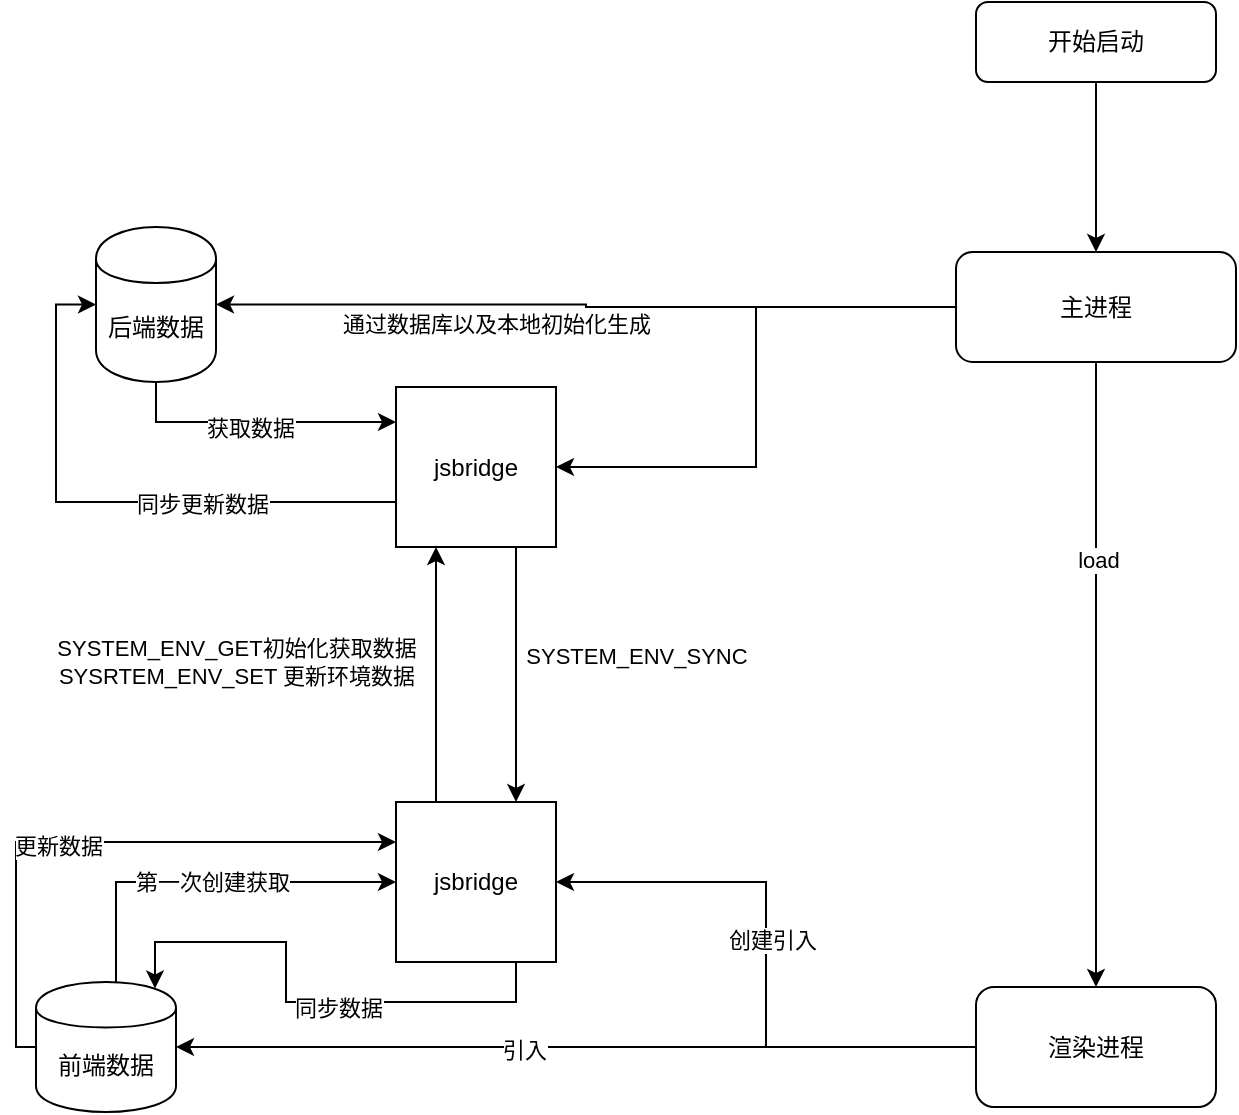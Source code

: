 <mxfile version="14.7.6" type="github">
  <diagram id="C5RBs43oDa-KdzZeNtuy" name="Page-1">
    <mxGraphModel dx="1426" dy="769" grid="1" gridSize="10" guides="1" tooltips="1" connect="1" arrows="1" fold="1" page="1" pageScale="1" pageWidth="3300" pageHeight="4681" math="0" shadow="0">
      <root>
        <mxCell id="WIyWlLk6GJQsqaUBKTNV-0" />
        <mxCell id="WIyWlLk6GJQsqaUBKTNV-1" parent="WIyWlLk6GJQsqaUBKTNV-0" />
        <mxCell id="ZswmSur_MUluE2RUJ2E8-3" value="" style="edgeStyle=orthogonalEdgeStyle;rounded=0;orthogonalLoop=1;jettySize=auto;html=1;" edge="1" parent="WIyWlLk6GJQsqaUBKTNV-1" source="WIyWlLk6GJQsqaUBKTNV-3" target="ZswmSur_MUluE2RUJ2E8-2">
          <mxGeometry relative="1" as="geometry" />
        </mxCell>
        <mxCell id="WIyWlLk6GJQsqaUBKTNV-3" value="开始启动" style="rounded=1;whiteSpace=wrap;html=1;fontSize=12;glass=0;strokeWidth=1;shadow=0;" parent="WIyWlLk6GJQsqaUBKTNV-1" vertex="1">
          <mxGeometry x="590" y="110" width="120" height="40" as="geometry" />
        </mxCell>
        <mxCell id="ZswmSur_MUluE2RUJ2E8-9" value="" style="edgeStyle=orthogonalEdgeStyle;rounded=0;orthogonalLoop=1;jettySize=auto;html=1;" edge="1" parent="WIyWlLk6GJQsqaUBKTNV-1" source="ZswmSur_MUluE2RUJ2E8-2" target="ZswmSur_MUluE2RUJ2E8-8">
          <mxGeometry relative="1" as="geometry" />
        </mxCell>
        <mxCell id="ZswmSur_MUluE2RUJ2E8-10" value="通过数据库以及本地初始化生成" style="edgeLabel;html=1;align=center;verticalAlign=middle;resizable=0;points=[];" vertex="1" connectable="0" parent="ZswmSur_MUluE2RUJ2E8-9">
          <mxGeometry x="-0.191" y="-1" relative="1" as="geometry">
            <mxPoint x="-80" y="9" as="offset" />
          </mxGeometry>
        </mxCell>
        <mxCell id="ZswmSur_MUluE2RUJ2E8-15" style="edgeStyle=orthogonalEdgeStyle;rounded=0;orthogonalLoop=1;jettySize=auto;html=1;entryX=0.5;entryY=0;entryDx=0;entryDy=0;" edge="1" parent="WIyWlLk6GJQsqaUBKTNV-1" source="ZswmSur_MUluE2RUJ2E8-2" target="ZswmSur_MUluE2RUJ2E8-11">
          <mxGeometry relative="1" as="geometry" />
        </mxCell>
        <mxCell id="ZswmSur_MUluE2RUJ2E8-16" value="load" style="edgeLabel;html=1;align=center;verticalAlign=middle;resizable=0;points=[];" vertex="1" connectable="0" parent="ZswmSur_MUluE2RUJ2E8-15">
          <mxGeometry x="-0.371" y="1" relative="1" as="geometry">
            <mxPoint as="offset" />
          </mxGeometry>
        </mxCell>
        <mxCell id="ZswmSur_MUluE2RUJ2E8-25" style="edgeStyle=orthogonalEdgeStyle;rounded=0;orthogonalLoop=1;jettySize=auto;html=1;entryX=1;entryY=0.5;entryDx=0;entryDy=0;" edge="1" parent="WIyWlLk6GJQsqaUBKTNV-1" source="ZswmSur_MUluE2RUJ2E8-2" target="ZswmSur_MUluE2RUJ2E8-21">
          <mxGeometry relative="1" as="geometry" />
        </mxCell>
        <mxCell id="ZswmSur_MUluE2RUJ2E8-2" value="主进程" style="whiteSpace=wrap;html=1;rounded=1;shadow=0;strokeWidth=1;glass=0;" vertex="1" parent="WIyWlLk6GJQsqaUBKTNV-1">
          <mxGeometry x="580" y="235" width="140" height="55" as="geometry" />
        </mxCell>
        <mxCell id="ZswmSur_MUluE2RUJ2E8-46" style="edgeStyle=orthogonalEdgeStyle;rounded=0;orthogonalLoop=1;jettySize=auto;html=1;" edge="1" parent="WIyWlLk6GJQsqaUBKTNV-1" source="ZswmSur_MUluE2RUJ2E8-8" target="ZswmSur_MUluE2RUJ2E8-21">
          <mxGeometry relative="1" as="geometry">
            <Array as="points">
              <mxPoint x="180" y="320" />
            </Array>
          </mxGeometry>
        </mxCell>
        <mxCell id="ZswmSur_MUluE2RUJ2E8-47" value="获取数据" style="edgeLabel;html=1;align=center;verticalAlign=middle;resizable=0;points=[];" vertex="1" connectable="0" parent="ZswmSur_MUluE2RUJ2E8-46">
          <mxGeometry x="-0.043" y="-3" relative="1" as="geometry">
            <mxPoint as="offset" />
          </mxGeometry>
        </mxCell>
        <mxCell id="ZswmSur_MUluE2RUJ2E8-8" value="后端数据" style="shape=cylinder;whiteSpace=wrap;html=1;boundedLbl=1;backgroundOutline=1;rounded=1;shadow=0;strokeWidth=1;glass=0;" vertex="1" parent="WIyWlLk6GJQsqaUBKTNV-1">
          <mxGeometry x="150" y="222.5" width="60" height="77.5" as="geometry" />
        </mxCell>
        <mxCell id="ZswmSur_MUluE2RUJ2E8-23" style="edgeStyle=orthogonalEdgeStyle;rounded=0;orthogonalLoop=1;jettySize=auto;html=1;entryX=1;entryY=0.5;entryDx=0;entryDy=0;" edge="1" parent="WIyWlLk6GJQsqaUBKTNV-1" source="ZswmSur_MUluE2RUJ2E8-11" target="ZswmSur_MUluE2RUJ2E8-22">
          <mxGeometry relative="1" as="geometry" />
        </mxCell>
        <mxCell id="ZswmSur_MUluE2RUJ2E8-35" value="创建引入" style="edgeLabel;html=1;align=center;verticalAlign=middle;resizable=0;points=[];" vertex="1" connectable="0" parent="ZswmSur_MUluE2RUJ2E8-23">
          <mxGeometry x="0.083" y="-3" relative="1" as="geometry">
            <mxPoint as="offset" />
          </mxGeometry>
        </mxCell>
        <mxCell id="ZswmSur_MUluE2RUJ2E8-33" style="edgeStyle=orthogonalEdgeStyle;rounded=0;orthogonalLoop=1;jettySize=auto;html=1;entryX=1;entryY=0.5;entryDx=0;entryDy=0;" edge="1" parent="WIyWlLk6GJQsqaUBKTNV-1" source="ZswmSur_MUluE2RUJ2E8-11" target="ZswmSur_MUluE2RUJ2E8-13">
          <mxGeometry relative="1" as="geometry" />
        </mxCell>
        <mxCell id="ZswmSur_MUluE2RUJ2E8-34" value="引入" style="edgeLabel;html=1;align=center;verticalAlign=middle;resizable=0;points=[];" vertex="1" connectable="0" parent="ZswmSur_MUluE2RUJ2E8-33">
          <mxGeometry x="0.13" y="1" relative="1" as="geometry">
            <mxPoint as="offset" />
          </mxGeometry>
        </mxCell>
        <mxCell id="ZswmSur_MUluE2RUJ2E8-11" value="渲染进程" style="whiteSpace=wrap;html=1;rounded=1;shadow=0;strokeWidth=1;glass=0;" vertex="1" parent="WIyWlLk6GJQsqaUBKTNV-1">
          <mxGeometry x="590" y="602.5" width="120" height="60" as="geometry" />
        </mxCell>
        <mxCell id="ZswmSur_MUluE2RUJ2E8-26" style="edgeStyle=orthogonalEdgeStyle;rounded=0;orthogonalLoop=1;jettySize=auto;html=1;entryX=0;entryY=0.5;entryDx=0;entryDy=0;" edge="1" parent="WIyWlLk6GJQsqaUBKTNV-1" source="ZswmSur_MUluE2RUJ2E8-13" target="ZswmSur_MUluE2RUJ2E8-22">
          <mxGeometry relative="1" as="geometry">
            <Array as="points">
              <mxPoint x="160" y="550" />
            </Array>
          </mxGeometry>
        </mxCell>
        <mxCell id="ZswmSur_MUluE2RUJ2E8-27" value="第一次创建获取" style="edgeLabel;html=1;align=center;verticalAlign=middle;resizable=0;points=[];" vertex="1" connectable="0" parent="ZswmSur_MUluE2RUJ2E8-26">
          <mxGeometry x="0.027" relative="1" as="geometry">
            <mxPoint as="offset" />
          </mxGeometry>
        </mxCell>
        <mxCell id="ZswmSur_MUluE2RUJ2E8-40" style="edgeStyle=orthogonalEdgeStyle;rounded=0;orthogonalLoop=1;jettySize=auto;html=1;entryX=0;entryY=0.25;entryDx=0;entryDy=0;" edge="1" parent="WIyWlLk6GJQsqaUBKTNV-1" source="ZswmSur_MUluE2RUJ2E8-13" target="ZswmSur_MUluE2RUJ2E8-22">
          <mxGeometry relative="1" as="geometry">
            <Array as="points">
              <mxPoint x="110" y="633" />
              <mxPoint x="110" y="530" />
            </Array>
          </mxGeometry>
        </mxCell>
        <mxCell id="ZswmSur_MUluE2RUJ2E8-41" value="更新数据" style="edgeLabel;html=1;align=center;verticalAlign=middle;resizable=0;points=[];" vertex="1" connectable="0" parent="ZswmSur_MUluE2RUJ2E8-40">
          <mxGeometry x="-0.124" y="-2" relative="1" as="geometry">
            <mxPoint x="1" as="offset" />
          </mxGeometry>
        </mxCell>
        <mxCell id="ZswmSur_MUluE2RUJ2E8-13" value="前端数据" style="shape=cylinder;whiteSpace=wrap;html=1;boundedLbl=1;backgroundOutline=1;rounded=1;shadow=0;strokeWidth=1;glass=0;" vertex="1" parent="WIyWlLk6GJQsqaUBKTNV-1">
          <mxGeometry x="120" y="600" width="70" height="65" as="geometry" />
        </mxCell>
        <mxCell id="ZswmSur_MUluE2RUJ2E8-36" style="edgeStyle=orthogonalEdgeStyle;rounded=0;orthogonalLoop=1;jettySize=auto;html=1;entryX=0.75;entryY=0;entryDx=0;entryDy=0;" edge="1" parent="WIyWlLk6GJQsqaUBKTNV-1" source="ZswmSur_MUluE2RUJ2E8-21" target="ZswmSur_MUluE2RUJ2E8-22">
          <mxGeometry relative="1" as="geometry">
            <Array as="points">
              <mxPoint x="360" y="410" />
              <mxPoint x="360" y="410" />
            </Array>
          </mxGeometry>
        </mxCell>
        <mxCell id="ZswmSur_MUluE2RUJ2E8-37" value="SYSTEM_ENV_SYNC" style="edgeLabel;html=1;align=center;verticalAlign=middle;resizable=0;points=[];" vertex="1" connectable="0" parent="ZswmSur_MUluE2RUJ2E8-36">
          <mxGeometry x="-0.161" y="1" relative="1" as="geometry">
            <mxPoint x="59" y="1" as="offset" />
          </mxGeometry>
        </mxCell>
        <mxCell id="ZswmSur_MUluE2RUJ2E8-44" style="edgeStyle=orthogonalEdgeStyle;rounded=0;orthogonalLoop=1;jettySize=auto;html=1;entryX=0;entryY=0.5;entryDx=0;entryDy=0;" edge="1" parent="WIyWlLk6GJQsqaUBKTNV-1" source="ZswmSur_MUluE2RUJ2E8-21" target="ZswmSur_MUluE2RUJ2E8-8">
          <mxGeometry relative="1" as="geometry">
            <Array as="points">
              <mxPoint x="130" y="360" />
              <mxPoint x="130" y="261" />
            </Array>
          </mxGeometry>
        </mxCell>
        <mxCell id="ZswmSur_MUluE2RUJ2E8-45" value="同步更新数据" style="edgeLabel;html=1;align=center;verticalAlign=middle;resizable=0;points=[];" vertex="1" connectable="0" parent="ZswmSur_MUluE2RUJ2E8-44">
          <mxGeometry x="-0.328" y="1" relative="1" as="geometry">
            <mxPoint as="offset" />
          </mxGeometry>
        </mxCell>
        <mxCell id="ZswmSur_MUluE2RUJ2E8-21" value="jsbridge" style="whiteSpace=wrap;html=1;aspect=fixed;" vertex="1" parent="WIyWlLk6GJQsqaUBKTNV-1">
          <mxGeometry x="300" y="302.5" width="80" height="80" as="geometry" />
        </mxCell>
        <mxCell id="ZswmSur_MUluE2RUJ2E8-28" style="edgeStyle=orthogonalEdgeStyle;rounded=0;orthogonalLoop=1;jettySize=auto;html=1;exitX=0.5;exitY=0;exitDx=0;exitDy=0;entryX=0.25;entryY=1;entryDx=0;entryDy=0;" edge="1" parent="WIyWlLk6GJQsqaUBKTNV-1" source="ZswmSur_MUluE2RUJ2E8-22" target="ZswmSur_MUluE2RUJ2E8-21">
          <mxGeometry relative="1" as="geometry">
            <Array as="points">
              <mxPoint x="320" y="510" />
            </Array>
          </mxGeometry>
        </mxCell>
        <mxCell id="ZswmSur_MUluE2RUJ2E8-29" value="SYSTEM_ENV_GET初始化获取数据&lt;br&gt;SYSRTEM_ENV_SET 更新环境数据" style="edgeLabel;html=1;align=center;verticalAlign=middle;resizable=0;points=[];" vertex="1" connectable="0" parent="ZswmSur_MUluE2RUJ2E8-28">
          <mxGeometry x="0.275" relative="1" as="geometry">
            <mxPoint x="-100" y="4" as="offset" />
          </mxGeometry>
        </mxCell>
        <mxCell id="ZswmSur_MUluE2RUJ2E8-38" style="edgeStyle=orthogonalEdgeStyle;rounded=0;orthogonalLoop=1;jettySize=auto;html=1;exitX=0.75;exitY=1;exitDx=0;exitDy=0;entryX=0.85;entryY=0.05;entryDx=0;entryDy=0;entryPerimeter=0;" edge="1" parent="WIyWlLk6GJQsqaUBKTNV-1" source="ZswmSur_MUluE2RUJ2E8-22" target="ZswmSur_MUluE2RUJ2E8-13">
          <mxGeometry relative="1" as="geometry" />
        </mxCell>
        <mxCell id="ZswmSur_MUluE2RUJ2E8-39" value="同步数据" style="edgeLabel;html=1;align=center;verticalAlign=middle;resizable=0;points=[];" vertex="1" connectable="0" parent="ZswmSur_MUluE2RUJ2E8-38">
          <mxGeometry x="-0.138" y="3" relative="1" as="geometry">
            <mxPoint as="offset" />
          </mxGeometry>
        </mxCell>
        <mxCell id="ZswmSur_MUluE2RUJ2E8-22" value="&lt;span&gt;jsbridge&lt;/span&gt;" style="whiteSpace=wrap;html=1;aspect=fixed;" vertex="1" parent="WIyWlLk6GJQsqaUBKTNV-1">
          <mxGeometry x="300" y="510" width="80" height="80" as="geometry" />
        </mxCell>
      </root>
    </mxGraphModel>
  </diagram>
</mxfile>
